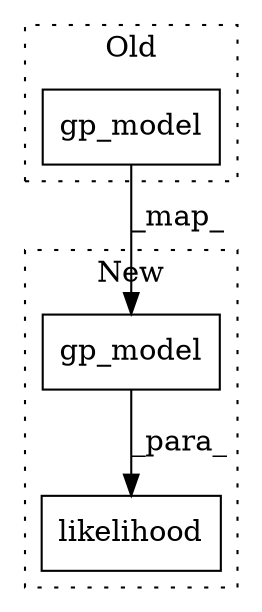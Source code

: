 digraph G {
subgraph cluster0 {
1 [label="gp_model" a="32" s="2919,2947" l="9,1" shape="box"];
label = "Old";
style="dotted";
}
subgraph cluster1 {
2 [label="gp_model" a="32" s="3191,3219" l="9,1" shape="box"];
3 [label="likelihood" a="32" s="3180,3220" l="11,1" shape="box"];
label = "New";
style="dotted";
}
1 -> 2 [label="_map_"];
2 -> 3 [label="_para_"];
}